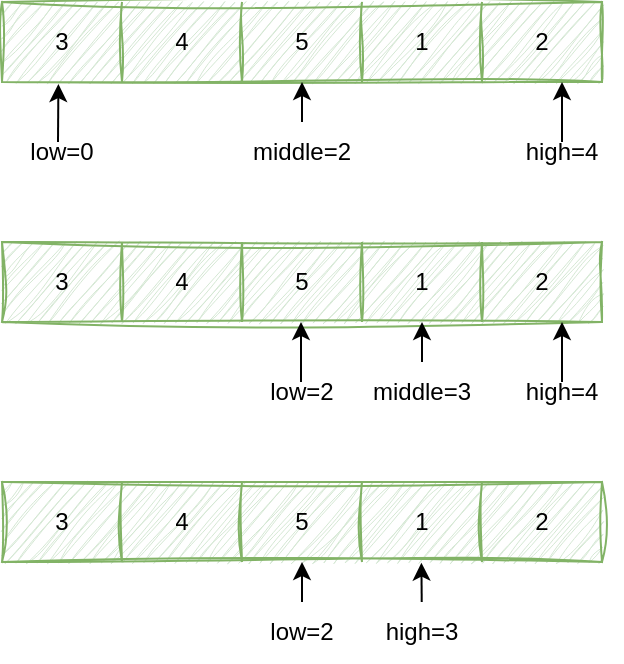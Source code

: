 <mxfile version="24.8.4">
  <diagram name="第 1 页" id="OgBJV8Y8Xwz4bkjriHBQ">
    <mxGraphModel dx="1221" dy="733" grid="1" gridSize="10" guides="1" tooltips="1" connect="1" arrows="1" fold="1" page="1" pageScale="1" pageWidth="827" pageHeight="1169" math="0" shadow="0">
      <root>
        <mxCell id="0" />
        <mxCell id="1" parent="0" />
        <mxCell id="lU-qOCSzcWrt1OQTQJ9h-1" value="" style="shape=table;startSize=0;container=1;collapsible=0;childLayout=tableLayout;fillColor=#d5e8d4;strokeColor=#82b366;rounded=1;sketch=1;curveFitting=1;jiggle=2;shadow=0;" vertex="1" parent="1">
          <mxGeometry x="210" y="90" width="300" height="40" as="geometry" />
        </mxCell>
        <mxCell id="lU-qOCSzcWrt1OQTQJ9h-2" value="" style="shape=tableRow;horizontal=0;startSize=0;swimlaneHead=0;swimlaneBody=0;strokeColor=inherit;top=0;left=0;bottom=0;right=0;collapsible=0;dropTarget=0;fillColor=none;points=[[0,0.5],[1,0.5]];portConstraint=eastwest;" vertex="1" parent="lU-qOCSzcWrt1OQTQJ9h-1">
          <mxGeometry width="300" height="40" as="geometry" />
        </mxCell>
        <mxCell id="lU-qOCSzcWrt1OQTQJ9h-3" value="3" style="shape=partialRectangle;html=1;whiteSpace=wrap;connectable=0;strokeColor=inherit;overflow=hidden;fillColor=none;top=0;left=0;bottom=0;right=0;pointerEvents=1;" vertex="1" parent="lU-qOCSzcWrt1OQTQJ9h-2">
          <mxGeometry width="60" height="40" as="geometry">
            <mxRectangle width="60" height="40" as="alternateBounds" />
          </mxGeometry>
        </mxCell>
        <mxCell id="lU-qOCSzcWrt1OQTQJ9h-4" value="4" style="shape=partialRectangle;html=1;whiteSpace=wrap;connectable=0;strokeColor=inherit;overflow=hidden;fillColor=none;top=0;left=0;bottom=0;right=0;pointerEvents=1;" vertex="1" parent="lU-qOCSzcWrt1OQTQJ9h-2">
          <mxGeometry x="60" width="60" height="40" as="geometry">
            <mxRectangle width="60" height="40" as="alternateBounds" />
          </mxGeometry>
        </mxCell>
        <mxCell id="lU-qOCSzcWrt1OQTQJ9h-5" value="5" style="shape=partialRectangle;html=1;whiteSpace=wrap;connectable=0;strokeColor=inherit;overflow=hidden;fillColor=none;top=0;left=0;bottom=0;right=0;pointerEvents=1;" vertex="1" parent="lU-qOCSzcWrt1OQTQJ9h-2">
          <mxGeometry x="120" width="60" height="40" as="geometry">
            <mxRectangle width="60" height="40" as="alternateBounds" />
          </mxGeometry>
        </mxCell>
        <mxCell id="lU-qOCSzcWrt1OQTQJ9h-6" value="1" style="shape=partialRectangle;html=1;whiteSpace=wrap;connectable=0;strokeColor=inherit;overflow=hidden;fillColor=none;top=0;left=0;bottom=0;right=0;pointerEvents=1;" vertex="1" parent="lU-qOCSzcWrt1OQTQJ9h-2">
          <mxGeometry x="180" width="60" height="40" as="geometry">
            <mxRectangle width="60" height="40" as="alternateBounds" />
          </mxGeometry>
        </mxCell>
        <mxCell id="lU-qOCSzcWrt1OQTQJ9h-7" value="2" style="shape=partialRectangle;html=1;whiteSpace=wrap;connectable=0;strokeColor=inherit;overflow=hidden;fillColor=none;top=0;left=0;bottom=0;right=0;pointerEvents=1;" vertex="1" parent="lU-qOCSzcWrt1OQTQJ9h-2">
          <mxGeometry x="240" width="60" height="40" as="geometry">
            <mxRectangle width="60" height="40" as="alternateBounds" />
          </mxGeometry>
        </mxCell>
        <mxCell id="lU-qOCSzcWrt1OQTQJ9h-8" value="" style="endArrow=classic;html=1;rounded=0;entryX=0.094;entryY=1.025;entryDx=0;entryDy=0;entryPerimeter=0;" edge="1" parent="1" target="lU-qOCSzcWrt1OQTQJ9h-2">
          <mxGeometry width="50" height="50" relative="1" as="geometry">
            <mxPoint x="238" y="160" as="sourcePoint" />
            <mxPoint x="440" y="350" as="targetPoint" />
          </mxGeometry>
        </mxCell>
        <mxCell id="lU-qOCSzcWrt1OQTQJ9h-9" value="" style="endArrow=classic;html=1;rounded=0;" edge="1" parent="1">
          <mxGeometry width="50" height="50" relative="1" as="geometry">
            <mxPoint x="490" y="160" as="sourcePoint" />
            <mxPoint x="490" y="130" as="targetPoint" />
          </mxGeometry>
        </mxCell>
        <mxCell id="lU-qOCSzcWrt1OQTQJ9h-10" value="low=0" style="text;html=1;align=center;verticalAlign=middle;whiteSpace=wrap;rounded=0;" vertex="1" parent="1">
          <mxGeometry x="210" y="150" width="60" height="30" as="geometry" />
        </mxCell>
        <mxCell id="lU-qOCSzcWrt1OQTQJ9h-11" value="high=4" style="text;html=1;align=center;verticalAlign=middle;whiteSpace=wrap;rounded=0;" vertex="1" parent="1">
          <mxGeometry x="460" y="150" width="60" height="30" as="geometry" />
        </mxCell>
        <mxCell id="lU-qOCSzcWrt1OQTQJ9h-20" value="middle=2" style="text;html=1;align=center;verticalAlign=middle;whiteSpace=wrap;rounded=0;" vertex="1" parent="1">
          <mxGeometry x="330" y="150" width="60" height="30" as="geometry" />
        </mxCell>
        <mxCell id="lU-qOCSzcWrt1OQTQJ9h-12" value="" style="shape=table;startSize=0;container=1;collapsible=0;childLayout=tableLayout;rounded=1;sketch=1;curveFitting=1;jiggle=2;fillColor=#d5e8d4;strokeColor=#82b366;" vertex="1" parent="1">
          <mxGeometry x="210" y="210" width="300" height="40" as="geometry" />
        </mxCell>
        <mxCell id="lU-qOCSzcWrt1OQTQJ9h-13" value="" style="shape=tableRow;horizontal=0;startSize=0;swimlaneHead=0;swimlaneBody=0;strokeColor=inherit;top=0;left=0;bottom=0;right=0;collapsible=0;dropTarget=0;fillColor=none;points=[[0,0.5],[1,0.5]];portConstraint=eastwest;" vertex="1" parent="lU-qOCSzcWrt1OQTQJ9h-12">
          <mxGeometry width="300" height="40" as="geometry" />
        </mxCell>
        <mxCell id="lU-qOCSzcWrt1OQTQJ9h-14" value="3" style="shape=partialRectangle;html=1;whiteSpace=wrap;connectable=0;strokeColor=inherit;overflow=hidden;fillColor=none;top=0;left=0;bottom=0;right=0;pointerEvents=1;" vertex="1" parent="lU-qOCSzcWrt1OQTQJ9h-13">
          <mxGeometry width="60" height="40" as="geometry">
            <mxRectangle width="60" height="40" as="alternateBounds" />
          </mxGeometry>
        </mxCell>
        <mxCell id="lU-qOCSzcWrt1OQTQJ9h-15" value="4" style="shape=partialRectangle;html=1;whiteSpace=wrap;connectable=0;strokeColor=inherit;overflow=hidden;fillColor=none;top=0;left=0;bottom=0;right=0;pointerEvents=1;" vertex="1" parent="lU-qOCSzcWrt1OQTQJ9h-13">
          <mxGeometry x="60" width="60" height="40" as="geometry">
            <mxRectangle width="60" height="40" as="alternateBounds" />
          </mxGeometry>
        </mxCell>
        <mxCell id="lU-qOCSzcWrt1OQTQJ9h-16" value="5" style="shape=partialRectangle;html=1;whiteSpace=wrap;connectable=0;strokeColor=inherit;overflow=hidden;fillColor=none;top=0;left=0;bottom=0;right=0;pointerEvents=1;" vertex="1" parent="lU-qOCSzcWrt1OQTQJ9h-13">
          <mxGeometry x="120" width="60" height="40" as="geometry">
            <mxRectangle width="60" height="40" as="alternateBounds" />
          </mxGeometry>
        </mxCell>
        <mxCell id="lU-qOCSzcWrt1OQTQJ9h-17" value="1" style="shape=partialRectangle;html=1;whiteSpace=wrap;connectable=0;strokeColor=inherit;overflow=hidden;fillColor=none;top=0;left=0;bottom=0;right=0;pointerEvents=1;" vertex="1" parent="lU-qOCSzcWrt1OQTQJ9h-13">
          <mxGeometry x="180" width="60" height="40" as="geometry">
            <mxRectangle width="60" height="40" as="alternateBounds" />
          </mxGeometry>
        </mxCell>
        <mxCell id="lU-qOCSzcWrt1OQTQJ9h-18" value="2" style="shape=partialRectangle;html=1;whiteSpace=wrap;connectable=0;strokeColor=inherit;overflow=hidden;fillColor=none;top=0;left=0;bottom=0;right=0;pointerEvents=1;" vertex="1" parent="lU-qOCSzcWrt1OQTQJ9h-13">
          <mxGeometry x="240" width="60" height="40" as="geometry">
            <mxRectangle width="60" height="40" as="alternateBounds" />
          </mxGeometry>
        </mxCell>
        <mxCell id="lU-qOCSzcWrt1OQTQJ9h-19" value="" style="endArrow=classic;html=1;rounded=0;" edge="1" parent="1" source="lU-qOCSzcWrt1OQTQJ9h-20">
          <mxGeometry width="50" height="50" relative="1" as="geometry">
            <mxPoint x="360" y="160" as="sourcePoint" />
            <mxPoint x="360" y="130" as="targetPoint" />
          </mxGeometry>
        </mxCell>
        <mxCell id="lU-qOCSzcWrt1OQTQJ9h-21" value="" style="endArrow=classic;html=1;rounded=0;" edge="1" parent="1">
          <mxGeometry width="50" height="50" relative="1" as="geometry">
            <mxPoint x="359.5" y="280" as="sourcePoint" />
            <mxPoint x="359.5" y="250" as="targetPoint" />
          </mxGeometry>
        </mxCell>
        <mxCell id="lU-qOCSzcWrt1OQTQJ9h-22" value="" style="endArrow=classic;html=1;rounded=0;" edge="1" parent="1">
          <mxGeometry width="50" height="50" relative="1" as="geometry">
            <mxPoint x="490" y="280" as="sourcePoint" />
            <mxPoint x="490" y="250" as="targetPoint" />
          </mxGeometry>
        </mxCell>
        <mxCell id="lU-qOCSzcWrt1OQTQJ9h-25" value="high=4" style="text;html=1;align=center;verticalAlign=middle;whiteSpace=wrap;rounded=0;" vertex="1" parent="1">
          <mxGeometry x="460" y="270" width="60" height="30" as="geometry" />
        </mxCell>
        <mxCell id="lU-qOCSzcWrt1OQTQJ9h-26" value="" style="endArrow=classic;html=1;rounded=0;" edge="1" parent="1">
          <mxGeometry width="50" height="50" relative="1" as="geometry">
            <mxPoint x="420" y="270" as="sourcePoint" />
            <mxPoint x="420" y="250" as="targetPoint" />
          </mxGeometry>
        </mxCell>
        <mxCell id="lU-qOCSzcWrt1OQTQJ9h-23" value="low&lt;span style=&quot;background-color: initial;&quot;&gt;=2&lt;/span&gt;" style="text;html=1;align=center;verticalAlign=middle;whiteSpace=wrap;rounded=0;" vertex="1" parent="1">
          <mxGeometry x="330" y="270" width="60" height="30" as="geometry" />
        </mxCell>
        <mxCell id="lU-qOCSzcWrt1OQTQJ9h-28" value="middle=3" style="text;html=1;align=center;verticalAlign=middle;whiteSpace=wrap;rounded=0;" vertex="1" parent="1">
          <mxGeometry x="390" y="270" width="60" height="30" as="geometry" />
        </mxCell>
        <mxCell id="lU-qOCSzcWrt1OQTQJ9h-29" value="" style="shape=table;startSize=0;container=1;collapsible=0;childLayout=tableLayout;rounded=1;sketch=1;curveFitting=1;jiggle=2;fillColor=#d5e8d4;strokeColor=#82b366;" vertex="1" parent="1">
          <mxGeometry x="210" y="330" width="300" height="40" as="geometry" />
        </mxCell>
        <mxCell id="lU-qOCSzcWrt1OQTQJ9h-30" value="" style="shape=tableRow;horizontal=0;startSize=0;swimlaneHead=0;swimlaneBody=0;strokeColor=inherit;top=0;left=0;bottom=0;right=0;collapsible=0;dropTarget=0;fillColor=none;points=[[0,0.5],[1,0.5]];portConstraint=eastwest;" vertex="1" parent="lU-qOCSzcWrt1OQTQJ9h-29">
          <mxGeometry width="300" height="40" as="geometry" />
        </mxCell>
        <mxCell id="lU-qOCSzcWrt1OQTQJ9h-31" value="3" style="shape=partialRectangle;html=1;whiteSpace=wrap;connectable=0;strokeColor=inherit;overflow=hidden;fillColor=none;top=0;left=0;bottom=0;right=0;pointerEvents=1;" vertex="1" parent="lU-qOCSzcWrt1OQTQJ9h-30">
          <mxGeometry width="60" height="40" as="geometry">
            <mxRectangle width="60" height="40" as="alternateBounds" />
          </mxGeometry>
        </mxCell>
        <mxCell id="lU-qOCSzcWrt1OQTQJ9h-32" value="4" style="shape=partialRectangle;html=1;whiteSpace=wrap;connectable=0;strokeColor=inherit;overflow=hidden;fillColor=none;top=0;left=0;bottom=0;right=0;pointerEvents=1;" vertex="1" parent="lU-qOCSzcWrt1OQTQJ9h-30">
          <mxGeometry x="60" width="60" height="40" as="geometry">
            <mxRectangle width="60" height="40" as="alternateBounds" />
          </mxGeometry>
        </mxCell>
        <mxCell id="lU-qOCSzcWrt1OQTQJ9h-33" value="5" style="shape=partialRectangle;html=1;whiteSpace=wrap;connectable=0;strokeColor=inherit;overflow=hidden;fillColor=none;top=0;left=0;bottom=0;right=0;pointerEvents=1;" vertex="1" parent="lU-qOCSzcWrt1OQTQJ9h-30">
          <mxGeometry x="120" width="60" height="40" as="geometry">
            <mxRectangle width="60" height="40" as="alternateBounds" />
          </mxGeometry>
        </mxCell>
        <mxCell id="lU-qOCSzcWrt1OQTQJ9h-34" value="1" style="shape=partialRectangle;html=1;whiteSpace=wrap;connectable=0;strokeColor=inherit;overflow=hidden;fillColor=none;top=0;left=0;bottom=0;right=0;pointerEvents=1;" vertex="1" parent="lU-qOCSzcWrt1OQTQJ9h-30">
          <mxGeometry x="180" width="60" height="40" as="geometry">
            <mxRectangle width="60" height="40" as="alternateBounds" />
          </mxGeometry>
        </mxCell>
        <mxCell id="lU-qOCSzcWrt1OQTQJ9h-35" value="2" style="shape=partialRectangle;html=1;whiteSpace=wrap;connectable=0;strokeColor=inherit;overflow=hidden;fillColor=none;top=0;left=0;bottom=0;right=0;pointerEvents=1;" vertex="1" parent="lU-qOCSzcWrt1OQTQJ9h-30">
          <mxGeometry x="240" width="60" height="40" as="geometry">
            <mxRectangle width="60" height="40" as="alternateBounds" />
          </mxGeometry>
        </mxCell>
        <mxCell id="lU-qOCSzcWrt1OQTQJ9h-36" value="" style="endArrow=classic;html=1;rounded=0;" edge="1" parent="1" source="lU-qOCSzcWrt1OQTQJ9h-38">
          <mxGeometry width="50" height="50" relative="1" as="geometry">
            <mxPoint x="350" y="399" as="sourcePoint" />
            <mxPoint x="360" y="370" as="targetPoint" />
          </mxGeometry>
        </mxCell>
        <mxCell id="lU-qOCSzcWrt1OQTQJ9h-39" value="high=3" style="text;html=1;align=center;verticalAlign=middle;whiteSpace=wrap;rounded=0;" vertex="1" parent="1">
          <mxGeometry x="390" y="390" width="60" height="30" as="geometry" />
        </mxCell>
        <mxCell id="lU-qOCSzcWrt1OQTQJ9h-37" value="" style="endArrow=classic;html=1;rounded=0;entryX=0.699;entryY=1.008;entryDx=0;entryDy=0;entryPerimeter=0;" edge="1" parent="1" source="lU-qOCSzcWrt1OQTQJ9h-39" target="lU-qOCSzcWrt1OQTQJ9h-30">
          <mxGeometry width="50" height="50" relative="1" as="geometry">
            <mxPoint x="450" y="400" as="sourcePoint" />
            <mxPoint x="440" y="370" as="targetPoint" />
          </mxGeometry>
        </mxCell>
        <mxCell id="lU-qOCSzcWrt1OQTQJ9h-38" value="low=2" style="text;html=1;align=center;verticalAlign=middle;whiteSpace=wrap;rounded=0;" vertex="1" parent="1">
          <mxGeometry x="330" y="390" width="60" height="30" as="geometry" />
        </mxCell>
      </root>
    </mxGraphModel>
  </diagram>
</mxfile>
